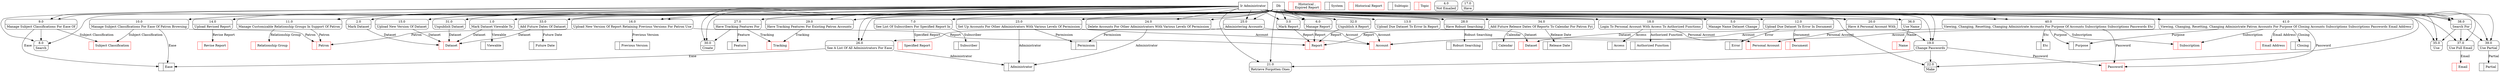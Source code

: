 digraph dfd2{ 
node[shape=record]
200 [label="<f0>  |<f1> Dataset " color=red];
201 [label="<f0>  |<f1> Viewable " ];
202 [label="<f0>  |<f1> Report " color=red];
203 [label="<f0>  |<f1> Subscriber " ];
204 [label="<f0>  |<f1> Specified Report " color=red];
205 [label="<f0>  |<f1> Ease " ];
206 [label="<f0>  |<f1> Subject Classification " color=red];
207 [label="<f0>  |<f1> Patron " color=red];
208 [label="<f0>  |<f1> Dataset " color=red];
209 [label="<f0>  |<f1> Error " ];
210 [label="<f0>  |<f1> Document " color=red];
211 [label="<f0>  |<f1> Revise Report " color=red];
212 [label="<f0>  |<f1> Previous Version " ];
213 [label="<f0>  |<f1> Historical ,\nExpired Report " color=red];
214 [label="<f0>  |<f1> System " ];
215 [label="<f0>  |<f1> Historical Report " color=red];
216 [label="<f0>  |<f1> Subtopic " ];
217 [label="<f0>  |<f1> Personal Account " color=red];
218 [label="<f0>  |<f1> Access " ];
219 [label="<f0>  |<f1> Authorized Function " ];
220 [label="<f0>  |<f1> Password " color=red];
221 [label="<f0>  |<f1> Administrator " ];
222 [label="<f0>  |<f1> Permission " ];
223 [label="<f0>  |<f1> Account " color=red];
224 [label="<f0>  |<f1> Tracking " color=red];
225 [label="<f0>  |<f1> Robust Searching " ];
226 [label="<f0>  |<f1> Feature " ];
227 [label="<f0>  |<f1> Future Date " ];
228 [label="<f0>  |<f1> Calendar " ];
229 [label="<f0>  |<f1> Name " color=red];
230 [label="<f0>  |<f1> Partial " ];
231 [label="<f0>  |<f1> Email " color=red];
232 [label="<f0>  |<f1> Subscription " color=red];
233 [label="<f0>  |<f1> Purpose " ];
234 [label="<f0>  |<f1> Email Address " color=red];
235 [label="<f0>  |<f1> Etc " ];
236 [label="<f0>  |<f1> Relationship Group " color=red];
237 [label="<f0>  |<f1> Release Date " ];
238 [label="<f0>  |<f1> Topic " color=red];
239 [label="<f0>  |<f1> Closing " ];
240 [label="Db" shape=box];
241 [label="Ir Administrator" shape=box];
242 [label="{<f0> 1.0|<f1> Mark Dataset Viewable To }" shape=Mrecord];
243 [label="{<f0> 2.0|<f1> Mark Dataset }" shape=Mrecord];
244 [label="{<f0> 3.0|<f1> Mark Report }" shape=Mrecord];
245 [label="{<f0> 4.0|<f1> Not Emailed }" shape=Mrecord];
246 [label="{<f0> 5.0|<f1> Manage Name Dataset Change }" shape=Mrecord];
247 [label="{<f0> 6.0|<f1> Manage Report }" shape=Mrecord];
248 [label="{<f0> 7.0|<f1> See List Of Subscribers For Specified Report In }" shape=Mrecord];
249 [label="{<f0> 8.0|<f1> Search }" shape=Mrecord];
250 [label="{<f0> 9.0|<f1> Manage Subject Classifications For Ease Of }" shape=Mrecord];
251 [label="{<f0> 10.0|<f1> Manage Subject Classifications For Ease Of Patron Browsing }" shape=Mrecord];
252 [label="{<f0> 11.0|<f1> Manage Customizable Relationship Groups In Support Of Patron }" shape=Mrecord];
253 [label="{<f0> 12.0|<f1> Upload Due Dataset To Error In Document }" shape=Mrecord];
254 [label="{<f0> 13.0|<f1> Upload Due Dataset To Error In Report }" shape=Mrecord];
255 [label="{<f0> 14.0|<f1> Upload Revised Report }" shape=Mrecord];
256 [label="{<f0> 15.0|<f1> Upload New Version Of Dataset }" shape=Mrecord];
257 [label="{<f0> 16.0|<f1> Upload New Version Of Report Retaining Previous Versions For Patron Use }" shape=Mrecord];
258 [label="{<f0> 17.0|<f1> Have }" shape=Mrecord];
259 [label="{<f0> 18.0|<f1> Login To Personal Account With Access To Authorized Functions }" shape=Mrecord];
260 [label="{<f0> 19.0|<f1> Change Passwords }" shape=Mrecord];
261 [label="{<f0> 20.0|<f1> Have A Personal Account With }" shape=Mrecord];
262 [label="{<f0> 21.0|<f1> Retrieve Forgotten Ones }" shape=Mrecord];
263 [label="{<f0> 22.0|<f1> Make }" shape=Mrecord];
264 [label="{<f0> 23.0|<f1> Set Up Accounts For Other Administrators With Various Levels Of Permission }" shape=Mrecord];
265 [label="{<f0> 24.0|<f1> Delete Accounts For Other Administrators With Various Levels Of Permission }" shape=Mrecord];
266 [label="{<f0> 25.0|<f1> Administering Accounts }" shape=Mrecord];
267 [label="{<f0> 26.0|<f1> See A List Of All Administrators For Ease }" shape=Mrecord];
268 [label="{<f0> 27.0|<f1> Have Tracking Features For }" shape=Mrecord];
269 [label="{<f0> 28.0|<f1> Have Robust Searching }" shape=Mrecord];
270 [label="{<f0> 29.0|<f1> Have Tracking Features For Existing Patron Accounts }" shape=Mrecord];
271 [label="{<f0> 30.0|<f1> Create }" shape=Mrecord];
272 [label="{<f0> 31.0|<f1> Unpublish Dataset }" shape=Mrecord];
273 [label="{<f0> 32.0|<f1> Unpublish A Report }" shape=Mrecord];
274 [label="{<f0> 33.0|<f1> Add Future Dates Of Dataset }" shape=Mrecord];
275 [label="{<f0> 34.0|<f1> Add Future Release Dates Of Reports To Calendar For Patron Fyi }" shape=Mrecord];
276 [label="{<f0> 35.0|<f1> Use }" shape=Mrecord];
277 [label="{<f0> 36.0|<f1> Use Name }" shape=Mrecord];
278 [label="{<f0> 37.0|<f1> Use Full Email }" shape=Mrecord];
279 [label="{<f0> 38.0|<f1> Search For }" shape=Mrecord];
280 [label="{<f0> 39.0|<f1> Use Partial }" shape=Mrecord];
281 [label="{<f0> 40.0|<f1> Viewing, Changing, Resetting, Changing Administrate Accounts For Purpose Of Accounts Subscriptions Subscriptions Passwords Etc }" shape=Mrecord];
282 [label="{<f0> 41.0|<f1> Viewing, Changing, Resetting, Changing Administrate Patron Accounts For Purpose Of Closing Accounts Subscriptions Subscriptions Passwords Email Address }" shape=Mrecord];
240 -> 242
240 -> 243
240 -> 244
240 -> 246
240 -> 247
240 -> 248
240 -> 249
240 -> 250
240 -> 251
240 -> 252
240 -> 253
240 -> 254
240 -> 255
240 -> 256
240 -> 257
240 -> 259
240 -> 260
240 -> 261
240 -> 262
240 -> 263
240 -> 264
240 -> 265
240 -> 266
240 -> 267
240 -> 268
240 -> 269
240 -> 270
240 -> 271
240 -> 272
240 -> 273
240 -> 274
240 -> 275
240 -> 276
240 -> 277
240 -> 278
240 -> 279
240 -> 279
240 -> 280
240 -> 281
240 -> 282
241 -> 242
241 -> 243
241 -> 244
241 -> 246
241 -> 247
241 -> 248
241 -> 249
241 -> 250
241 -> 251
241 -> 252
241 -> 253
241 -> 254
241 -> 255
241 -> 256
241 -> 257
241 -> 259
241 -> 260
241 -> 261
241 -> 262
241 -> 263
241 -> 264
241 -> 265
241 -> 266
241 -> 267
241 -> 268
241 -> 269
241 -> 270
241 -> 271
241 -> 272
241 -> 273
241 -> 274
241 -> 275
241 -> 276
241 -> 277
241 -> 278
241 -> 279
241 -> 279
241 -> 280
241 -> 281
241 -> 282
242 -> 201 [label="Viewable"]
242 -> 200 [label="Dataset"]
243 -> 200 [label="Dataset"]
244 -> 202 [label="Report"]
247 -> 202 [label="Report"]
248 -> 203 [label="Subscriber"]
248 -> 204 [label="Specified Report"]
250 -> 249
250 -> 206 [label="Subject Classification"]
250 -> 205 [label="Ease"]
251 -> 206 [label="Subject Classification"]
251 -> 205 [label="Ease"]
251 -> 207 [label="Patron"]
252 -> 236 [label="Relationship Group"]
252 -> 207 [label="Patron"]
253 -> 210 [label="Document"]
253 -> 208 [label="Dataset"]
254 -> 208 [label="Dataset"]
255 -> 211 [label="Revise Report"]
256 -> 200 [label="Dataset"]
257 -> 202 [label="Report"]
257 -> 212 [label="Previous Version"]
257 -> 207 [label="Patron"]
259 -> 217 [label="Personal Account"]
259 -> 218 [label="Access"]
259 -> 219 [label="Authorized Function"]
260 -> 262
260 -> 263
260 -> 220 [label="Password"]
261 -> 260
261 -> 217 [label="Personal Account"]
264 -> 223 [label="Account"]
264 -> 221 [label="Administrator"]
264 -> 222 [label="Permission"]
265 -> 221 [label="Administrator"]
265 -> 222 [label="Permission"]
265 -> 223 [label="Account"]
266 -> 267
266 -> 223 [label="Account"]
267 -> 205 [label="Ease"]
267 -> 221 [label="Administrator"]
268 -> 271
268 -> 224 [label="Tracking"]
269 -> 225 [label="Robust Searching"]
270 -> 224 [label="Tracking"]
272 -> 200 [label="Dataset"]
273 -> 202 [label="Report"]
274 -> 227 [label="Future Date"]
274 -> 200 [label="Dataset"]
275 -> 237 [label="Release Date"]
275 -> 202 [label="Report"]
275 -> 228 [label="Calendar"]
277 -> 229 [label="Name"]
278 -> 231 [label="Email"]
279 -> 276
279 -> 278
279 -> 280
280 -> 230 [label="Partial"]
281 -> 235 [label="Etc"]
281 -> 220 [label="Password"]
281 -> 223 [label="Account"]
281 -> 232 [label="Subscription"]
281 -> 233 [label="Purpose"]
282 -> 233 [label="Purpose"]
282 -> 234 [label="Email Address"]
282 -> 220 [label="Password"]
282 -> 232 [label="Subscription"]
282 -> 223 [label="Account"]
253 -> 209 [label="Error"]
268 -> 226 [label="Feature"]
282 -> 239 [label="Closing"]
}